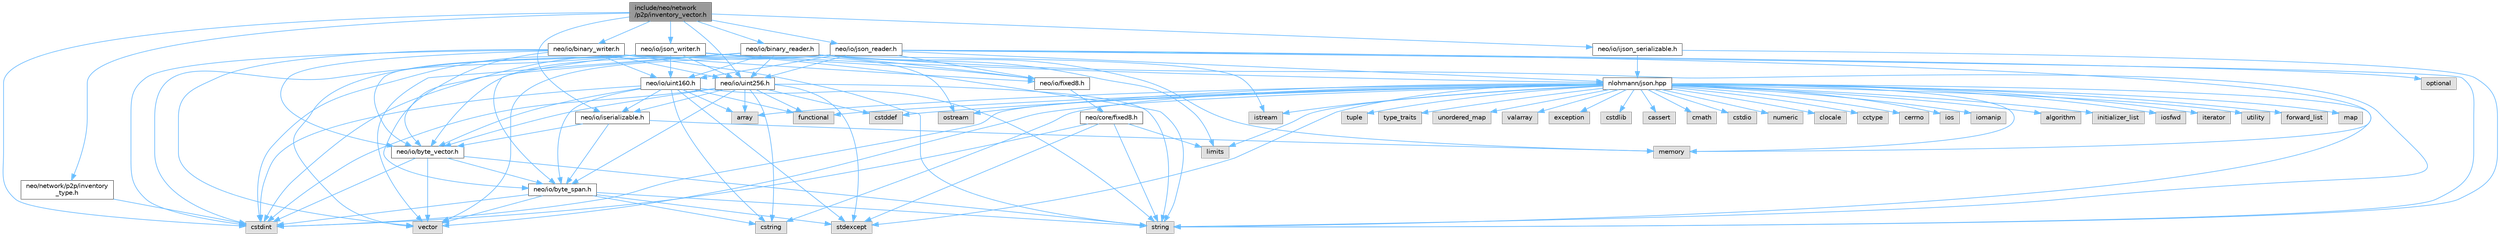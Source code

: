 digraph "include/neo/network/p2p/inventory_vector.h"
{
 // LATEX_PDF_SIZE
  bgcolor="transparent";
  edge [fontname=Helvetica,fontsize=10,labelfontname=Helvetica,labelfontsize=10];
  node [fontname=Helvetica,fontsize=10,shape=box,height=0.2,width=0.4];
  Node1 [id="Node000001",label="include/neo/network\l/p2p/inventory_vector.h",height=0.2,width=0.4,color="gray40", fillcolor="grey60", style="filled", fontcolor="black",tooltip=" "];
  Node1 -> Node2 [id="edge121_Node000001_Node000002",color="steelblue1",style="solid",tooltip=" "];
  Node2 [id="Node000002",label="neo/io/binary_reader.h",height=0.2,width=0.4,color="grey40", fillcolor="white", style="filled",URL="$binary__reader_8h.html",tooltip=" "];
  Node2 -> Node3 [id="edge122_Node000002_Node000003",color="steelblue1",style="solid",tooltip=" "];
  Node3 [id="Node000003",label="neo/io/byte_vector.h",height=0.2,width=0.4,color="grey40", fillcolor="white", style="filled",URL="$io_2byte__vector_8h.html",tooltip=" "];
  Node3 -> Node4 [id="edge123_Node000003_Node000004",color="steelblue1",style="solid",tooltip=" "];
  Node4 [id="Node000004",label="neo/io/byte_span.h",height=0.2,width=0.4,color="grey40", fillcolor="white", style="filled",URL="$io_2byte__span_8h.html",tooltip=" "];
  Node4 -> Node5 [id="edge124_Node000004_Node000005",color="steelblue1",style="solid",tooltip=" "];
  Node5 [id="Node000005",label="cstdint",height=0.2,width=0.4,color="grey60", fillcolor="#E0E0E0", style="filled",tooltip=" "];
  Node4 -> Node6 [id="edge125_Node000004_Node000006",color="steelblue1",style="solid",tooltip=" "];
  Node6 [id="Node000006",label="cstring",height=0.2,width=0.4,color="grey60", fillcolor="#E0E0E0", style="filled",tooltip=" "];
  Node4 -> Node7 [id="edge126_Node000004_Node000007",color="steelblue1",style="solid",tooltip=" "];
  Node7 [id="Node000007",label="stdexcept",height=0.2,width=0.4,color="grey60", fillcolor="#E0E0E0", style="filled",tooltip=" "];
  Node4 -> Node8 [id="edge127_Node000004_Node000008",color="steelblue1",style="solid",tooltip=" "];
  Node8 [id="Node000008",label="string",height=0.2,width=0.4,color="grey60", fillcolor="#E0E0E0", style="filled",tooltip=" "];
  Node4 -> Node9 [id="edge128_Node000004_Node000009",color="steelblue1",style="solid",tooltip=" "];
  Node9 [id="Node000009",label="vector",height=0.2,width=0.4,color="grey60", fillcolor="#E0E0E0", style="filled",tooltip=" "];
  Node3 -> Node5 [id="edge129_Node000003_Node000005",color="steelblue1",style="solid",tooltip=" "];
  Node3 -> Node8 [id="edge130_Node000003_Node000008",color="steelblue1",style="solid",tooltip=" "];
  Node3 -> Node9 [id="edge131_Node000003_Node000009",color="steelblue1",style="solid",tooltip=" "];
  Node2 -> Node10 [id="edge132_Node000002_Node000010",color="steelblue1",style="solid",tooltip=" "];
  Node10 [id="Node000010",label="neo/io/fixed8.h",height=0.2,width=0.4,color="grey40", fillcolor="white", style="filled",URL="$io_2fixed8_8h.html",tooltip=" "];
  Node10 -> Node11 [id="edge133_Node000010_Node000011",color="steelblue1",style="solid",tooltip=" "];
  Node11 [id="Node000011",label="neo/core/fixed8.h",height=0.2,width=0.4,color="grey40", fillcolor="white", style="filled",URL="$core_2fixed8_8h.html",tooltip=" "];
  Node11 -> Node5 [id="edge134_Node000011_Node000005",color="steelblue1",style="solid",tooltip=" "];
  Node11 -> Node12 [id="edge135_Node000011_Node000012",color="steelblue1",style="solid",tooltip=" "];
  Node12 [id="Node000012",label="limits",height=0.2,width=0.4,color="grey60", fillcolor="#E0E0E0", style="filled",tooltip=" "];
  Node11 -> Node7 [id="edge136_Node000011_Node000007",color="steelblue1",style="solid",tooltip=" "];
  Node11 -> Node8 [id="edge137_Node000011_Node000008",color="steelblue1",style="solid",tooltip=" "];
  Node2 -> Node13 [id="edge138_Node000002_Node000013",color="steelblue1",style="solid",tooltip=" "];
  Node13 [id="Node000013",label="neo/io/uint160.h",height=0.2,width=0.4,color="grey40", fillcolor="white", style="filled",URL="$uint160_8h.html",tooltip=" "];
  Node13 -> Node4 [id="edge139_Node000013_Node000004",color="steelblue1",style="solid",tooltip=" "];
  Node13 -> Node3 [id="edge140_Node000013_Node000003",color="steelblue1",style="solid",tooltip=" "];
  Node13 -> Node14 [id="edge141_Node000013_Node000014",color="steelblue1",style="solid",tooltip=" "];
  Node14 [id="Node000014",label="neo/io/iserializable.h",height=0.2,width=0.4,color="grey40", fillcolor="white", style="filled",URL="$iserializable_8h.html",tooltip=" "];
  Node14 -> Node4 [id="edge142_Node000014_Node000004",color="steelblue1",style="solid",tooltip=" "];
  Node14 -> Node3 [id="edge143_Node000014_Node000003",color="steelblue1",style="solid",tooltip=" "];
  Node14 -> Node15 [id="edge144_Node000014_Node000015",color="steelblue1",style="solid",tooltip=" "];
  Node15 [id="Node000015",label="memory",height=0.2,width=0.4,color="grey60", fillcolor="#E0E0E0", style="filled",tooltip=" "];
  Node13 -> Node16 [id="edge145_Node000013_Node000016",color="steelblue1",style="solid",tooltip=" "];
  Node16 [id="Node000016",label="array",height=0.2,width=0.4,color="grey60", fillcolor="#E0E0E0", style="filled",tooltip=" "];
  Node13 -> Node5 [id="edge146_Node000013_Node000005",color="steelblue1",style="solid",tooltip=" "];
  Node13 -> Node6 [id="edge147_Node000013_Node000006",color="steelblue1",style="solid",tooltip=" "];
  Node13 -> Node17 [id="edge148_Node000013_Node000017",color="steelblue1",style="solid",tooltip=" "];
  Node17 [id="Node000017",label="functional",height=0.2,width=0.4,color="grey60", fillcolor="#E0E0E0", style="filled",tooltip=" "];
  Node13 -> Node7 [id="edge149_Node000013_Node000007",color="steelblue1",style="solid",tooltip=" "];
  Node13 -> Node8 [id="edge150_Node000013_Node000008",color="steelblue1",style="solid",tooltip=" "];
  Node2 -> Node18 [id="edge151_Node000002_Node000018",color="steelblue1",style="solid",tooltip=" "];
  Node18 [id="Node000018",label="neo/io/uint256.h",height=0.2,width=0.4,color="grey40", fillcolor="white", style="filled",URL="$uint256_8h.html",tooltip=" "];
  Node18 -> Node4 [id="edge152_Node000018_Node000004",color="steelblue1",style="solid",tooltip=" "];
  Node18 -> Node3 [id="edge153_Node000018_Node000003",color="steelblue1",style="solid",tooltip=" "];
  Node18 -> Node14 [id="edge154_Node000018_Node000014",color="steelblue1",style="solid",tooltip=" "];
  Node18 -> Node16 [id="edge155_Node000018_Node000016",color="steelblue1",style="solid",tooltip=" "];
  Node18 -> Node19 [id="edge156_Node000018_Node000019",color="steelblue1",style="solid",tooltip=" "];
  Node19 [id="Node000019",label="cstddef",height=0.2,width=0.4,color="grey60", fillcolor="#E0E0E0", style="filled",tooltip=" "];
  Node18 -> Node5 [id="edge157_Node000018_Node000005",color="steelblue1",style="solid",tooltip=" "];
  Node18 -> Node6 [id="edge158_Node000018_Node000006",color="steelblue1",style="solid",tooltip=" "];
  Node18 -> Node17 [id="edge159_Node000018_Node000017",color="steelblue1",style="solid",tooltip=" "];
  Node18 -> Node7 [id="edge160_Node000018_Node000007",color="steelblue1",style="solid",tooltip=" "];
  Node18 -> Node8 [id="edge161_Node000018_Node000008",color="steelblue1",style="solid",tooltip=" "];
  Node2 -> Node5 [id="edge162_Node000002_Node000005",color="steelblue1",style="solid",tooltip=" "];
  Node2 -> Node20 [id="edge163_Node000002_Node000020",color="steelblue1",style="solid",tooltip=" "];
  Node20 [id="Node000020",label="istream",height=0.2,width=0.4,color="grey60", fillcolor="#E0E0E0", style="filled",tooltip=" "];
  Node2 -> Node12 [id="edge164_Node000002_Node000012",color="steelblue1",style="solid",tooltip=" "];
  Node2 -> Node15 [id="edge165_Node000002_Node000015",color="steelblue1",style="solid",tooltip=" "];
  Node2 -> Node8 [id="edge166_Node000002_Node000008",color="steelblue1",style="solid",tooltip=" "];
  Node2 -> Node9 [id="edge167_Node000002_Node000009",color="steelblue1",style="solid",tooltip=" "];
  Node1 -> Node21 [id="edge168_Node000001_Node000021",color="steelblue1",style="solid",tooltip=" "];
  Node21 [id="Node000021",label="neo/io/binary_writer.h",height=0.2,width=0.4,color="grey40", fillcolor="white", style="filled",URL="$binary__writer_8h.html",tooltip=" "];
  Node21 -> Node4 [id="edge169_Node000021_Node000004",color="steelblue1",style="solid",tooltip=" "];
  Node21 -> Node3 [id="edge170_Node000021_Node000003",color="steelblue1",style="solid",tooltip=" "];
  Node21 -> Node10 [id="edge171_Node000021_Node000010",color="steelblue1",style="solid",tooltip=" "];
  Node21 -> Node13 [id="edge172_Node000021_Node000013",color="steelblue1",style="solid",tooltip=" "];
  Node21 -> Node18 [id="edge173_Node000021_Node000018",color="steelblue1",style="solid",tooltip=" "];
  Node21 -> Node5 [id="edge174_Node000021_Node000005",color="steelblue1",style="solid",tooltip=" "];
  Node21 -> Node22 [id="edge175_Node000021_Node000022",color="steelblue1",style="solid",tooltip=" "];
  Node22 [id="Node000022",label="ostream",height=0.2,width=0.4,color="grey60", fillcolor="#E0E0E0", style="filled",tooltip=" "];
  Node21 -> Node8 [id="edge176_Node000021_Node000008",color="steelblue1",style="solid",tooltip=" "];
  Node21 -> Node9 [id="edge177_Node000021_Node000009",color="steelblue1",style="solid",tooltip=" "];
  Node1 -> Node23 [id="edge178_Node000001_Node000023",color="steelblue1",style="solid",tooltip=" "];
  Node23 [id="Node000023",label="neo/io/ijson_serializable.h",height=0.2,width=0.4,color="grey40", fillcolor="white", style="filled",URL="$ijson__serializable_8h.html",tooltip=" "];
  Node23 -> Node24 [id="edge179_Node000023_Node000024",color="steelblue1",style="solid",tooltip=" "];
  Node24 [id="Node000024",label="nlohmann/json.hpp",height=0.2,width=0.4,color="grey40", fillcolor="white", style="filled",URL="$json_8hpp.html",tooltip=" "];
  Node24 -> Node25 [id="edge180_Node000024_Node000025",color="steelblue1",style="solid",tooltip=" "];
  Node25 [id="Node000025",label="algorithm",height=0.2,width=0.4,color="grey60", fillcolor="#E0E0E0", style="filled",tooltip=" "];
  Node24 -> Node19 [id="edge181_Node000024_Node000019",color="steelblue1",style="solid",tooltip=" "];
  Node24 -> Node17 [id="edge182_Node000024_Node000017",color="steelblue1",style="solid",tooltip=" "];
  Node24 -> Node26 [id="edge183_Node000024_Node000026",color="steelblue1",style="solid",tooltip=" "];
  Node26 [id="Node000026",label="initializer_list",height=0.2,width=0.4,color="grey60", fillcolor="#E0E0E0", style="filled",tooltip=" "];
  Node24 -> Node27 [id="edge184_Node000024_Node000027",color="steelblue1",style="solid",tooltip=" "];
  Node27 [id="Node000027",label="iosfwd",height=0.2,width=0.4,color="grey60", fillcolor="#E0E0E0", style="filled",tooltip=" "];
  Node24 -> Node28 [id="edge185_Node000024_Node000028",color="steelblue1",style="solid",tooltip=" "];
  Node28 [id="Node000028",label="iterator",height=0.2,width=0.4,color="grey60", fillcolor="#E0E0E0", style="filled",tooltip=" "];
  Node24 -> Node15 [id="edge186_Node000024_Node000015",color="steelblue1",style="solid",tooltip=" "];
  Node24 -> Node8 [id="edge187_Node000024_Node000008",color="steelblue1",style="solid",tooltip=" "];
  Node24 -> Node29 [id="edge188_Node000024_Node000029",color="steelblue1",style="solid",tooltip=" "];
  Node29 [id="Node000029",label="utility",height=0.2,width=0.4,color="grey60", fillcolor="#E0E0E0", style="filled",tooltip=" "];
  Node24 -> Node9 [id="edge189_Node000024_Node000009",color="steelblue1",style="solid",tooltip=" "];
  Node24 -> Node16 [id="edge190_Node000024_Node000016",color="steelblue1",style="solid",tooltip=" "];
  Node24 -> Node30 [id="edge191_Node000024_Node000030",color="steelblue1",style="solid",tooltip=" "];
  Node30 [id="Node000030",label="forward_list",height=0.2,width=0.4,color="grey60", fillcolor="#E0E0E0", style="filled",tooltip=" "];
  Node24 -> Node31 [id="edge192_Node000024_Node000031",color="steelblue1",style="solid",tooltip=" "];
  Node31 [id="Node000031",label="map",height=0.2,width=0.4,color="grey60", fillcolor="#E0E0E0", style="filled",tooltip=" "];
  Node24 -> Node32 [id="edge193_Node000024_Node000032",color="steelblue1",style="solid",tooltip=" "];
  Node32 [id="Node000032",label="tuple",height=0.2,width=0.4,color="grey60", fillcolor="#E0E0E0", style="filled",tooltip=" "];
  Node24 -> Node33 [id="edge194_Node000024_Node000033",color="steelblue1",style="solid",tooltip=" "];
  Node33 [id="Node000033",label="type_traits",height=0.2,width=0.4,color="grey60", fillcolor="#E0E0E0", style="filled",tooltip=" "];
  Node24 -> Node34 [id="edge195_Node000024_Node000034",color="steelblue1",style="solid",tooltip=" "];
  Node34 [id="Node000034",label="unordered_map",height=0.2,width=0.4,color="grey60", fillcolor="#E0E0E0", style="filled",tooltip=" "];
  Node24 -> Node35 [id="edge196_Node000024_Node000035",color="steelblue1",style="solid",tooltip=" "];
  Node35 [id="Node000035",label="valarray",height=0.2,width=0.4,color="grey60", fillcolor="#E0E0E0", style="filled",tooltip=" "];
  Node24 -> Node36 [id="edge197_Node000024_Node000036",color="steelblue1",style="solid",tooltip=" "];
  Node36 [id="Node000036",label="exception",height=0.2,width=0.4,color="grey60", fillcolor="#E0E0E0", style="filled",tooltip=" "];
  Node24 -> Node7 [id="edge198_Node000024_Node000007",color="steelblue1",style="solid",tooltip=" "];
  Node24 -> Node5 [id="edge199_Node000024_Node000005",color="steelblue1",style="solid",tooltip=" "];
  Node24 -> Node37 [id="edge200_Node000024_Node000037",color="steelblue1",style="solid",tooltip=" "];
  Node37 [id="Node000037",label="cstdlib",height=0.2,width=0.4,color="grey60", fillcolor="#E0E0E0", style="filled",tooltip=" "];
  Node24 -> Node38 [id="edge201_Node000024_Node000038",color="steelblue1",style="solid",tooltip=" "];
  Node38 [id="Node000038",label="cassert",height=0.2,width=0.4,color="grey60", fillcolor="#E0E0E0", style="filled",tooltip=" "];
  Node24 -> Node12 [id="edge202_Node000024_Node000012",color="steelblue1",style="solid",tooltip=" "];
  Node24 -> Node6 [id="edge203_Node000024_Node000006",color="steelblue1",style="solid",tooltip=" "];
  Node24 -> Node39 [id="edge204_Node000024_Node000039",color="steelblue1",style="solid",tooltip=" "];
  Node39 [id="Node000039",label="cmath",height=0.2,width=0.4,color="grey60", fillcolor="#E0E0E0", style="filled",tooltip=" "];
  Node24 -> Node40 [id="edge205_Node000024_Node000040",color="steelblue1",style="solid",tooltip=" "];
  Node40 [id="Node000040",label="cstdio",height=0.2,width=0.4,color="grey60", fillcolor="#E0E0E0", style="filled",tooltip=" "];
  Node24 -> Node41 [id="edge206_Node000024_Node000041",color="steelblue1",style="solid",tooltip=" "];
  Node41 [id="Node000041",label="numeric",height=0.2,width=0.4,color="grey60", fillcolor="#E0E0E0", style="filled",tooltip=" "];
  Node24 -> Node20 [id="edge207_Node000024_Node000020",color="steelblue1",style="solid",tooltip=" "];
  Node24 -> Node42 [id="edge208_Node000024_Node000042",color="steelblue1",style="solid",tooltip=" "];
  Node42 [id="Node000042",label="clocale",height=0.2,width=0.4,color="grey60", fillcolor="#E0E0E0", style="filled",tooltip=" "];
  Node24 -> Node43 [id="edge209_Node000024_Node000043",color="steelblue1",style="solid",tooltip=" "];
  Node43 [id="Node000043",label="cctype",height=0.2,width=0.4,color="grey60", fillcolor="#E0E0E0", style="filled",tooltip=" "];
  Node24 -> Node44 [id="edge210_Node000024_Node000044",color="steelblue1",style="solid",tooltip=" "];
  Node44 [id="Node000044",label="cerrno",height=0.2,width=0.4,color="grey60", fillcolor="#E0E0E0", style="filled",tooltip=" "];
  Node24 -> Node45 [id="edge211_Node000024_Node000045",color="steelblue1",style="solid",tooltip=" "];
  Node45 [id="Node000045",label="ios",height=0.2,width=0.4,color="grey60", fillcolor="#E0E0E0", style="filled",tooltip=" "];
  Node24 -> Node22 [id="edge212_Node000024_Node000022",color="steelblue1",style="solid",tooltip=" "];
  Node24 -> Node46 [id="edge213_Node000024_Node000046",color="steelblue1",style="solid",tooltip=" "];
  Node46 [id="Node000046",label="iomanip",height=0.2,width=0.4,color="grey60", fillcolor="#E0E0E0", style="filled",tooltip=" "];
  Node23 -> Node8 [id="edge214_Node000023_Node000008",color="steelblue1",style="solid",tooltip=" "];
  Node1 -> Node14 [id="edge215_Node000001_Node000014",color="steelblue1",style="solid",tooltip=" "];
  Node1 -> Node47 [id="edge216_Node000001_Node000047",color="steelblue1",style="solid",tooltip=" "];
  Node47 [id="Node000047",label="neo/io/json_reader.h",height=0.2,width=0.4,color="grey40", fillcolor="white", style="filled",URL="$json__reader_8h.html",tooltip=" "];
  Node47 -> Node3 [id="edge217_Node000047_Node000003",color="steelblue1",style="solid",tooltip=" "];
  Node47 -> Node10 [id="edge218_Node000047_Node000010",color="steelblue1",style="solid",tooltip=" "];
  Node47 -> Node13 [id="edge219_Node000047_Node000013",color="steelblue1",style="solid",tooltip=" "];
  Node47 -> Node18 [id="edge220_Node000047_Node000018",color="steelblue1",style="solid",tooltip=" "];
  Node47 -> Node5 [id="edge221_Node000047_Node000005",color="steelblue1",style="solid",tooltip=" "];
  Node47 -> Node15 [id="edge222_Node000047_Node000015",color="steelblue1",style="solid",tooltip=" "];
  Node47 -> Node24 [id="edge223_Node000047_Node000024",color="steelblue1",style="solid",tooltip=" "];
  Node47 -> Node48 [id="edge224_Node000047_Node000048",color="steelblue1",style="solid",tooltip=" "];
  Node48 [id="Node000048",label="optional",height=0.2,width=0.4,color="grey60", fillcolor="#E0E0E0", style="filled",tooltip=" "];
  Node47 -> Node8 [id="edge225_Node000047_Node000008",color="steelblue1",style="solid",tooltip=" "];
  Node47 -> Node9 [id="edge226_Node000047_Node000009",color="steelblue1",style="solid",tooltip=" "];
  Node1 -> Node49 [id="edge227_Node000001_Node000049",color="steelblue1",style="solid",tooltip=" "];
  Node49 [id="Node000049",label="neo/io/json_writer.h",height=0.2,width=0.4,color="grey40", fillcolor="white", style="filled",URL="$json__writer_8h.html",tooltip=" "];
  Node49 -> Node4 [id="edge228_Node000049_Node000004",color="steelblue1",style="solid",tooltip=" "];
  Node49 -> Node3 [id="edge229_Node000049_Node000003",color="steelblue1",style="solid",tooltip=" "];
  Node49 -> Node10 [id="edge230_Node000049_Node000010",color="steelblue1",style="solid",tooltip=" "];
  Node49 -> Node13 [id="edge231_Node000049_Node000013",color="steelblue1",style="solid",tooltip=" "];
  Node49 -> Node18 [id="edge232_Node000049_Node000018",color="steelblue1",style="solid",tooltip=" "];
  Node49 -> Node5 [id="edge233_Node000049_Node000005",color="steelblue1",style="solid",tooltip=" "];
  Node49 -> Node24 [id="edge234_Node000049_Node000024",color="steelblue1",style="solid",tooltip=" "];
  Node49 -> Node8 [id="edge235_Node000049_Node000008",color="steelblue1",style="solid",tooltip=" "];
  Node49 -> Node9 [id="edge236_Node000049_Node000009",color="steelblue1",style="solid",tooltip=" "];
  Node1 -> Node18 [id="edge237_Node000001_Node000018",color="steelblue1",style="solid",tooltip=" "];
  Node1 -> Node50 [id="edge238_Node000001_Node000050",color="steelblue1",style="solid",tooltip=" "];
  Node50 [id="Node000050",label="neo/network/p2p/inventory\l_type.h",height=0.2,width=0.4,color="grey40", fillcolor="white", style="filled",URL="$p2p_2inventory__type_8h.html",tooltip=" "];
  Node50 -> Node5 [id="edge239_Node000050_Node000005",color="steelblue1",style="solid",tooltip=" "];
  Node1 -> Node5 [id="edge240_Node000001_Node000005",color="steelblue1",style="solid",tooltip=" "];
}
